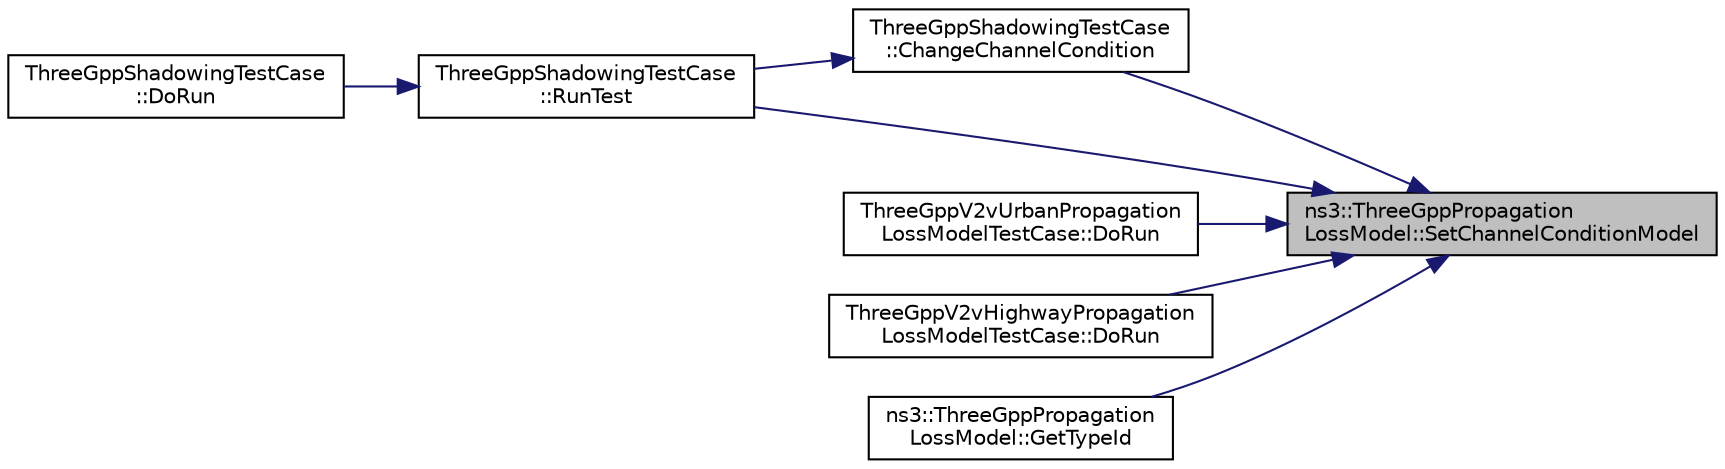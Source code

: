 digraph "ns3::ThreeGppPropagationLossModel::SetChannelConditionModel"
{
 // LATEX_PDF_SIZE
  edge [fontname="Helvetica",fontsize="10",labelfontname="Helvetica",labelfontsize="10"];
  node [fontname="Helvetica",fontsize="10",shape=record];
  rankdir="RL";
  Node1 [label="ns3::ThreeGppPropagation\lLossModel::SetChannelConditionModel",height=0.2,width=0.4,color="black", fillcolor="grey75", style="filled", fontcolor="black",tooltip="Set the channel condition model used to determine the channel state (e.g., the LOS/NLOS condition)"];
  Node1 -> Node2 [dir="back",color="midnightblue",fontsize="10",style="solid",fontname="Helvetica"];
  Node2 [label="ThreeGppShadowingTestCase\l::ChangeChannelCondition",height=0.2,width=0.4,color="black", fillcolor="white", style="filled",URL="$class_three_gpp_shadowing_test_case.html#ab3cc346c51a910a99ee7f6211f9a58cf",tooltip=" "];
  Node2 -> Node3 [dir="back",color="midnightblue",fontsize="10",style="solid",fontname="Helvetica"];
  Node3 [label="ThreeGppShadowingTestCase\l::RunTest",height=0.2,width=0.4,color="black", fillcolor="white", style="filled",URL="$class_three_gpp_shadowing_test_case.html#aca35b24cf1e8b577cdc973153e828b99",tooltip="Run the experiment."];
  Node3 -> Node4 [dir="back",color="midnightblue",fontsize="10",style="solid",fontname="Helvetica"];
  Node4 [label="ThreeGppShadowingTestCase\l::DoRun",height=0.2,width=0.4,color="black", fillcolor="white", style="filled",URL="$class_three_gpp_shadowing_test_case.html#a84cee9c85c74aeff5f51621a393d48c6",tooltip="Implementation to actually run this TestCase."];
  Node1 -> Node5 [dir="back",color="midnightblue",fontsize="10",style="solid",fontname="Helvetica"];
  Node5 [label="ThreeGppV2vUrbanPropagation\lLossModelTestCase::DoRun",height=0.2,width=0.4,color="black", fillcolor="white", style="filled",URL="$class_three_gpp_v2v_urban_propagation_loss_model_test_case.html#affde3e2153502acdac434e169d7399f8",tooltip="Build the simulation scenario and run the tests."];
  Node1 -> Node6 [dir="back",color="midnightblue",fontsize="10",style="solid",fontname="Helvetica"];
  Node6 [label="ThreeGppV2vHighwayPropagation\lLossModelTestCase::DoRun",height=0.2,width=0.4,color="black", fillcolor="white", style="filled",URL="$class_three_gpp_v2v_highway_propagation_loss_model_test_case.html#a1a427594242f97fc5a7bebce9fe1b8bd",tooltip="Build the simulation scenario and run the tests."];
  Node1 -> Node7 [dir="back",color="midnightblue",fontsize="10",style="solid",fontname="Helvetica"];
  Node7 [label="ns3::ThreeGppPropagation\lLossModel::GetTypeId",height=0.2,width=0.4,color="black", fillcolor="white", style="filled",URL="$classns3_1_1_three_gpp_propagation_loss_model.html#a5e8c694b70cd30bec636cce8c5eab722",tooltip="Get the type ID."];
  Node1 -> Node3 [dir="back",color="midnightblue",fontsize="10",style="solid",fontname="Helvetica"];
}
